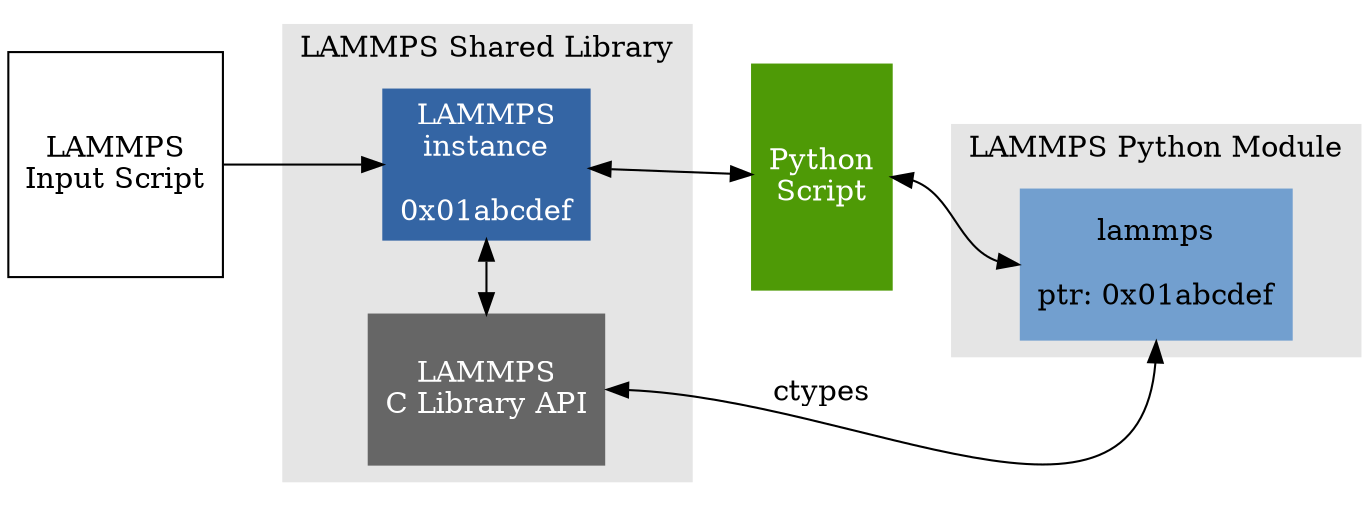 // LAMMPS -> Python
digraph api {
    rankdir="LR";
    edge [constraint=false];
    input [shape=box label="LAMMPS\nInput Script" height=1.5];
    subgraph cluster0 {
      style=filled;
      color="#e5e5e5";
      rank=same;
      capi [shape=box style=filled height=1 color="#666666" fontcolor=white label="LAMMPS\nC Library API"];
      instance [shape=box style=filled height=1 color="#3465a4" fontcolor=white label="LAMMPS\ninstance\n\n0x01abcdef"];
      capi -> instance [dir=both];
      label="LAMMPS Shared Library";
    }
    python [shape=box style=filled color="#4e9a06" fontcolor=white label="Python\nScript" height=1.5];
    subgraph cluster1 {
      style=filled;
      color="#e5e5e5";
      lammps [shape=box style=filled height=1 color="#729fcf" label="lammps\n\nptr: 0x01abcdef"];
      label="LAMMPS Python Module";
    }
    input -> instance [constraint=true];
    instance -> python [dir=both constraint=true];
    python:e -> lammps:w [dir=both constraint=true];
    lammps:s -> capi:e [dir=both label=ctypes constraint=true];
}

